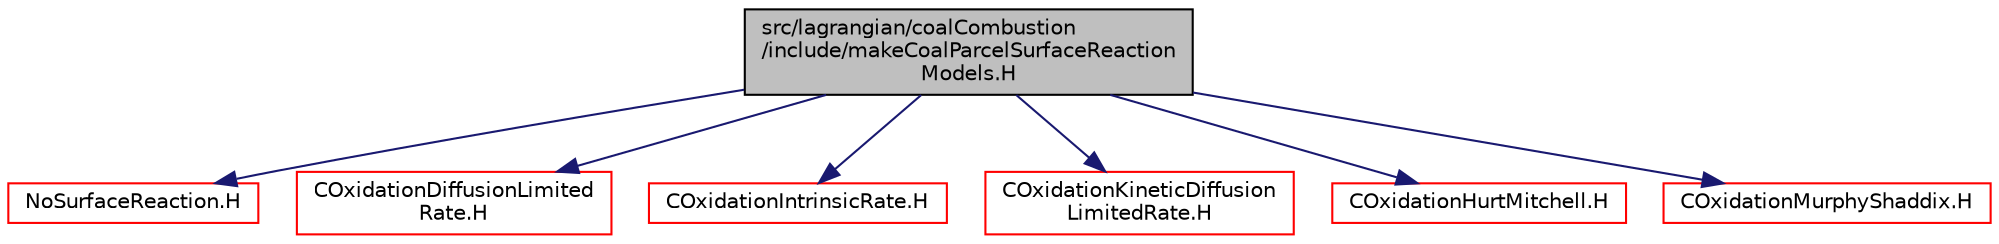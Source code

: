 digraph "src/lagrangian/coalCombustion/include/makeCoalParcelSurfaceReactionModels.H"
{
  bgcolor="transparent";
  edge [fontname="Helvetica",fontsize="10",labelfontname="Helvetica",labelfontsize="10"];
  node [fontname="Helvetica",fontsize="10",shape=record];
  Node1 [label="src/lagrangian/coalCombustion\l/include/makeCoalParcelSurfaceReaction\lModels.H",height=0.2,width=0.4,color="black", fillcolor="grey75", style="filled", fontcolor="black"];
  Node1 -> Node2 [color="midnightblue",fontsize="10",style="solid",fontname="Helvetica"];
  Node2 [label="NoSurfaceReaction.H",height=0.2,width=0.4,color="red",URL="$a06839.html"];
  Node1 -> Node3 [color="midnightblue",fontsize="10",style="solid",fontname="Helvetica"];
  Node3 [label="COxidationDiffusionLimited\lRate.H",height=0.2,width=0.4,color="red",URL="$a06366.html"];
  Node1 -> Node4 [color="midnightblue",fontsize="10",style="solid",fontname="Helvetica"];
  Node4 [label="COxidationIntrinsicRate.H",height=0.2,width=0.4,color="red",URL="$a06370.html"];
  Node1 -> Node5 [color="midnightblue",fontsize="10",style="solid",fontname="Helvetica"];
  Node5 [label="COxidationKineticDiffusion\lLimitedRate.H",height=0.2,width=0.4,color="red",URL="$a06372.html"];
  Node1 -> Node6 [color="midnightblue",fontsize="10",style="solid",fontname="Helvetica"];
  Node6 [label="COxidationHurtMitchell.H",height=0.2,width=0.4,color="red",URL="$a06368.html"];
  Node1 -> Node7 [color="midnightblue",fontsize="10",style="solid",fontname="Helvetica"];
  Node7 [label="COxidationMurphyShaddix.H",height=0.2,width=0.4,color="red",URL="$a06374.html"];
}
